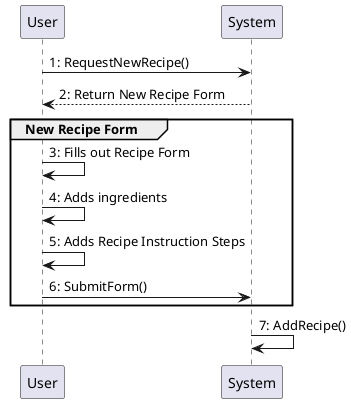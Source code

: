 @startuml
       User -> System: 1: RequestNewRecipe()
       System --> User: 2: Return New Recipe Form
 group New Recipe Form
       User -> User: 3: Fills out Recipe Form
       User -> User: 4: Adds ingredients
       User -> User: 5: Adds Recipe Instruction Steps
       User -> System: 6: SubmitForm()
       end
       System -> System: 7: AddRecipe()

       @enduml
